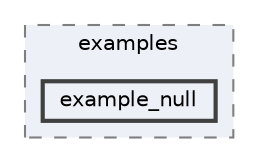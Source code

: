 digraph "runtime/imgui/examples/example_null"
{
 // LATEX_PDF_SIZE
  bgcolor="transparent";
  edge [fontname=Helvetica,fontsize=10,labelfontname=Helvetica,labelfontsize=10];
  node [fontname=Helvetica,fontsize=10,shape=box,height=0.2,width=0.4];
  compound=true
  subgraph clusterdir_ab944393f9802f1f645e8d187873bf1b {
    graph [ bgcolor="#edf0f7", pencolor="grey50", label="examples", fontname=Helvetica,fontsize=10 style="filled,dashed", URL="dir_ab944393f9802f1f645e8d187873bf1b.html",tooltip=""]
  dir_c139d822c22857d1128234d3ef31513b [label="example_null", fillcolor="#edf0f7", color="grey25", style="filled,bold", URL="dir_c139d822c22857d1128234d3ef31513b.html",tooltip=""];
  }
}
